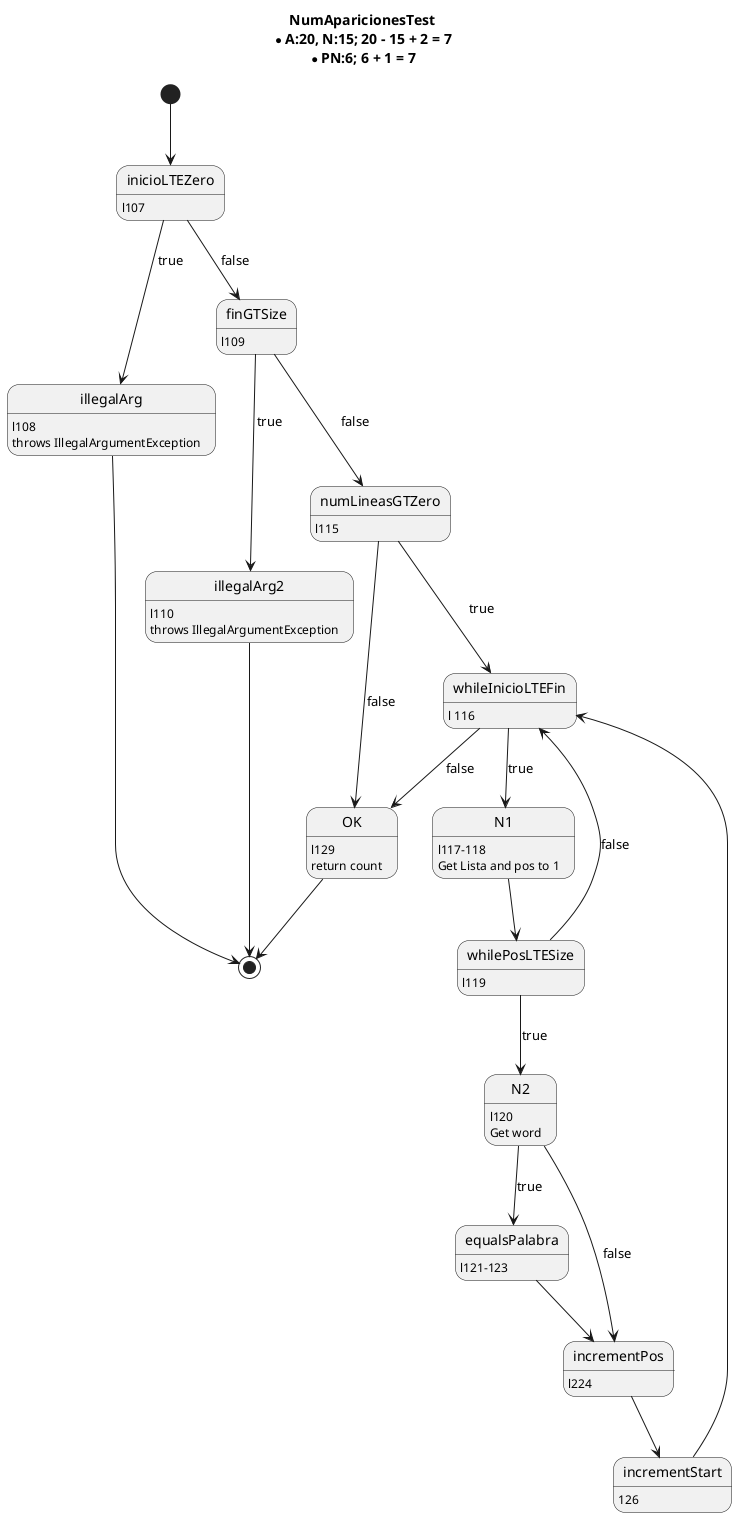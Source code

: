 @startuml
    title NumAparicionesTest\n*A:20, N:15; 20 - 15 + 2 = 7\n*PN:6; 6 + 1 = 7
    [*] --> inicioLTEZero
    inicioLTEZero: l107
    inicioLTEZero --> illegalArg : true
    illegalArg: l108
    illegalArg: throws IllegalArgumentException
    illegalArg --> [*]
    inicioLTEZero --> finGTSize : false
    finGTSize: l109
    finGTSize --> illegalArg2: true
    illegalArg2: l110
    illegalArg2: throws IllegalArgumentException
    illegalArg2 --> [*]
    finGTSize --> numLineasGTZero: false
    numLineasGTZero: l115
    numLineasGTZero --> whileInicioLTEFin: true
    whileInicioLTEFin: l 116
    whileInicioLTEFin --> N1: true
    N1: l117-118
    N1: Get Lista and pos to 1
    N1 --> whilePosLTESize
    whilePosLTESize: l119
    whilePosLTESize --> N2: true
    N2: l120
    N2: Get word
    N2 --> equalsPalabra: true
    equalsPalabra: l121-123
    equalsPalabra --> incrementPos
    N2 --> incrementPos: false
    incrementPos: l224
    incrementPos --> incrementStart
    incrementStart: 126
    incrementStart --> whileInicioLTEFin
    whilePosLTESize --> whileInicioLTEFin: false
    whileInicioLTEFin --> OK: false
    numLineasGTZero --> OK: false
    OK: l129\nreturn count
    OK --> [*]
@enduml